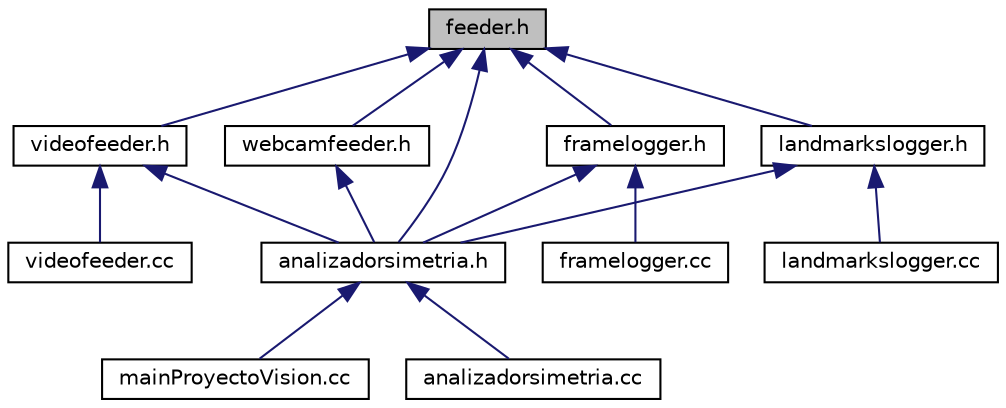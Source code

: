 digraph "feeder.h"
{
 // LATEX_PDF_SIZE
  edge [fontname="Helvetica",fontsize="10",labelfontname="Helvetica",labelfontsize="10"];
  node [fontname="Helvetica",fontsize="10",shape=record];
  Node1 [label="feeder.h",height=0.2,width=0.4,color="black", fillcolor="grey75", style="filled", fontcolor="black",tooltip="Archivo de cabecera de la clase abstracta Feeder."];
  Node1 -> Node2 [dir="back",color="midnightblue",fontsize="10",style="solid",fontname="Helvetica"];
  Node2 [label="analizadorsimetria.h",height=0.2,width=0.4,color="black", fillcolor="white", style="filled",URL="$analizadorsimetria_8h.html",tooltip="Archivo de cabecera de la clase base del proyecto."];
  Node2 -> Node3 [dir="back",color="midnightblue",fontsize="10",style="solid",fontname="Helvetica"];
  Node3 [label="mainProyectoVision.cc",height=0.2,width=0.4,color="black", fillcolor="white", style="filled",URL="$main_proyecto_vision_8cc.html",tooltip="Archivo con un programa ejemplificando el uso de la clase AnalizadorSimetria."];
  Node2 -> Node4 [dir="back",color="midnightblue",fontsize="10",style="solid",fontname="Helvetica"];
  Node4 [label="analizadorsimetria.cc",height=0.2,width=0.4,color="black", fillcolor="white", style="filled",URL="$analizadorsimetria_8cc.html",tooltip=" "];
  Node1 -> Node5 [dir="back",color="midnightblue",fontsize="10",style="solid",fontname="Helvetica"];
  Node5 [label="webcamfeeder.h",height=0.2,width=0.4,color="black", fillcolor="white", style="filled",URL="$webcamfeeder_8h.html",tooltip="Declaracion de la clase concreta WebcamFeeder."];
  Node5 -> Node2 [dir="back",color="midnightblue",fontsize="10",style="solid",fontname="Helvetica"];
  Node1 -> Node6 [dir="back",color="midnightblue",fontsize="10",style="solid",fontname="Helvetica"];
  Node6 [label="videofeeder.h",height=0.2,width=0.4,color="black", fillcolor="white", style="filled",URL="$videofeeder_8h.html",tooltip="Archivo de cabecera de la clase concreta VideoFeeder."];
  Node6 -> Node2 [dir="back",color="midnightblue",fontsize="10",style="solid",fontname="Helvetica"];
  Node6 -> Node7 [dir="back",color="midnightblue",fontsize="10",style="solid",fontname="Helvetica"];
  Node7 [label="videofeeder.cc",height=0.2,width=0.4,color="black", fillcolor="white", style="filled",URL="$videofeeder_8cc.html",tooltip="Implementacion de la clase concreta VideoFeeder."];
  Node1 -> Node8 [dir="back",color="midnightblue",fontsize="10",style="solid",fontname="Helvetica"];
  Node8 [label="framelogger.h",height=0.2,width=0.4,color="black", fillcolor="white", style="filled",URL="$framelogger_8h.html",tooltip="Archivo de cabecera de la clase FrameLogger."];
  Node8 -> Node2 [dir="back",color="midnightblue",fontsize="10",style="solid",fontname="Helvetica"];
  Node8 -> Node9 [dir="back",color="midnightblue",fontsize="10",style="solid",fontname="Helvetica"];
  Node9 [label="framelogger.cc",height=0.2,width=0.4,color="black", fillcolor="white", style="filled",URL="$framelogger_8cc.html",tooltip="Implementacion de la clase FrameLogger."];
  Node1 -> Node10 [dir="back",color="midnightblue",fontsize="10",style="solid",fontname="Helvetica"];
  Node10 [label="landmarkslogger.h",height=0.2,width=0.4,color="black", fillcolor="white", style="filled",URL="$landmarkslogger_8h.html",tooltip="Archivo de cabecera de la clase LandmarksLogger."];
  Node10 -> Node2 [dir="back",color="midnightblue",fontsize="10",style="solid",fontname="Helvetica"];
  Node10 -> Node11 [dir="back",color="midnightblue",fontsize="10",style="solid",fontname="Helvetica"];
  Node11 [label="landmarkslogger.cc",height=0.2,width=0.4,color="black", fillcolor="white", style="filled",URL="$landmarkslogger_8cc.html",tooltip="Implementacion de la clase LandmarksLogger."];
}
